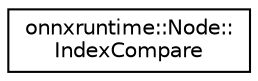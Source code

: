digraph "Graphical Class Hierarchy"
{
  edge [fontname="Helvetica",fontsize="10",labelfontname="Helvetica",labelfontsize="10"];
  node [fontname="Helvetica",fontsize="10",shape=record];
  rankdir="LR";
  Node0 [label="onnxruntime::Node::\lIndexCompare",height=0.2,width=0.4,color="black", fillcolor="white", style="filled",URL="$structonnxruntime_1_1Node_1_1IndexCompare.html"];
}
